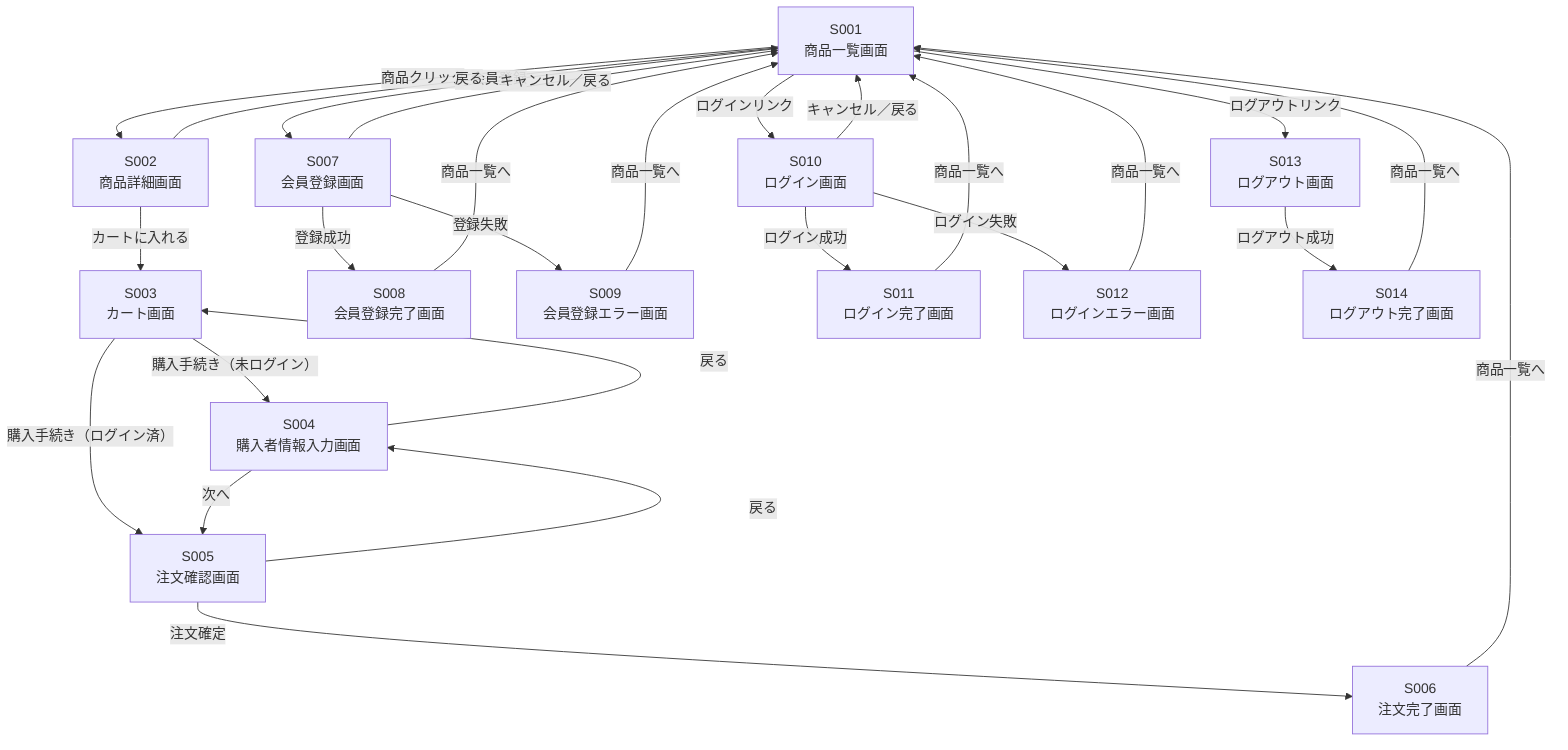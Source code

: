 graph TD

  %% 商品一覧（トップ）
  S001["S001<br>商品一覧画面"]
  S002["S002<br>商品詳細画面"]
  S003["S003<br>カート画面"]
  S004["S004<br>購入者情報入力画面"]
  S005["S005<br>注文確認画面"]
  S006["S006<br>注文完了画面"]
  S007["S007<br>会員登録画面"]
  S008["S008<br>会員登録完了画面"]
  S009["S009<br>会員登録エラー画面"]
  S010["S010<br>ログイン画面"]
  S011["S011<br>ログイン完了画面"]
  S012["S012<br>ログインエラー画面"]
  S013["S013<br>ログアウト画面"]
  S014["S014<br>ログアウト完了画面"]

  %% 遷移定義
  S001 -->|商品クリック| S002
  S001 -->|会員登録| S007
  S001 -->|ログインリンク| S010
  S001 -->|ログアウトリンク| S013

  S002 -->|カートに入れる| S003
  S002 -->|戻る| S001

  S003 -->|購入手続き（未ログイン）| S004
  S003 -->|購入手続き（ログイン済）| S005

  S004 -->|次へ| S005
  S004 -->|戻る| S003

  S005 -->|注文確定| S006
  S005 -->|戻る| S004

  S006 -->|商品一覧へ| S001

  S007 -->|登録成功| S008
  S007 -->|登録失敗| S009
  S007 -->|キャンセル／戻る| S001

  S008 -->|商品一覧へ| S001
  S009 -->|商品一覧へ| S001

  S010 -->|ログイン成功| S011
  S010 -->|ログイン失敗| S012
  S010 -->|キャンセル／戻る| S001

  S011 -->|商品一覧へ| S001
  S012 -->|商品一覧へ| S001

  S013 -->|ログアウト成功| S014
  S014 -->|商品一覧へ| S001